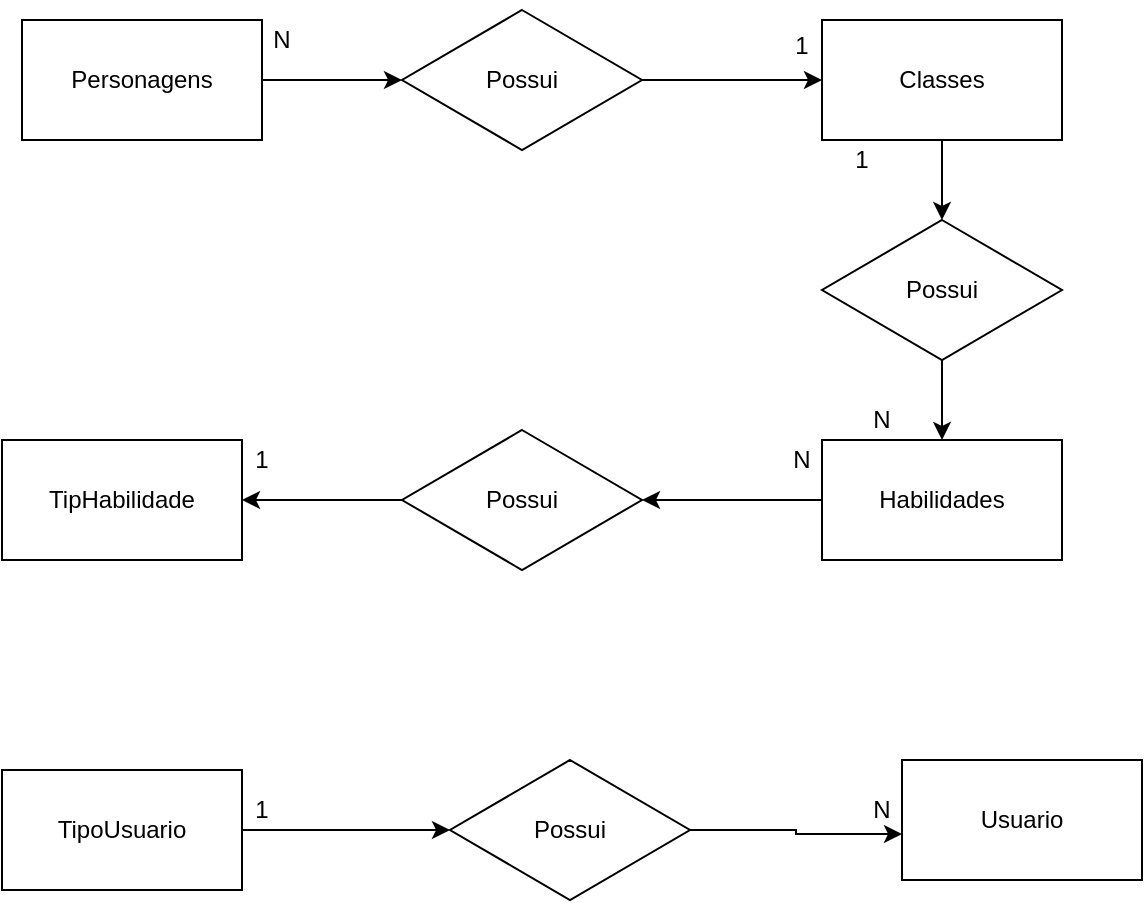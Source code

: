 <mxfile version="14.9.8" type="device" pages="2"><diagram id="xKvpTlKeohB5JkoKWFMe" name="CONCEITUAL"><mxGraphModel dx="868" dy="482" grid="1" gridSize="10" guides="1" tooltips="1" connect="1" arrows="1" fold="1" page="1" pageScale="1" pageWidth="827" pageHeight="1169" math="0" shadow="0"><root><mxCell id="0"/><mxCell id="1" parent="0"/><mxCell id="OEFZVSm6jw508jgf7dwa-12" style="edgeStyle=orthogonalEdgeStyle;rounded=0;orthogonalLoop=1;jettySize=auto;html=1;" parent="1" source="OEFZVSm6jw508jgf7dwa-1" target="OEFZVSm6jw508jgf7dwa-2" edge="1"><mxGeometry relative="1" as="geometry"/></mxCell><mxCell id="OEFZVSm6jw508jgf7dwa-1" value="" style="rounded=0;whiteSpace=wrap;html=1;" parent="1" vertex="1"><mxGeometry x="80" y="90" width="120" height="60" as="geometry"/></mxCell><mxCell id="OEFZVSm6jw508jgf7dwa-13" style="edgeStyle=orthogonalEdgeStyle;rounded=0;orthogonalLoop=1;jettySize=auto;html=1;entryX=0;entryY=0.5;entryDx=0;entryDy=0;" parent="1" source="OEFZVSm6jw508jgf7dwa-2" target="OEFZVSm6jw508jgf7dwa-4" edge="1"><mxGeometry relative="1" as="geometry"/></mxCell><mxCell id="OEFZVSm6jw508jgf7dwa-2" value="" style="rhombus;whiteSpace=wrap;html=1;" parent="1" vertex="1"><mxGeometry x="270" y="85" width="120" height="70" as="geometry"/></mxCell><mxCell id="OEFZVSm6jw508jgf7dwa-3" value="&lt;font style=&quot;vertical-align: inherit&quot;&gt;&lt;font style=&quot;vertical-align: inherit&quot;&gt;Personagens&lt;/font&gt;&lt;/font&gt;" style="text;html=1;strokeColor=none;fillColor=none;align=center;verticalAlign=middle;whiteSpace=wrap;rounded=0;" parent="1" vertex="1"><mxGeometry x="120" y="110" width="40" height="20" as="geometry"/></mxCell><mxCell id="OEFZVSm6jw508jgf7dwa-19" style="edgeStyle=orthogonalEdgeStyle;rounded=0;orthogonalLoop=1;jettySize=auto;html=1;entryX=0.5;entryY=0;entryDx=0;entryDy=0;" parent="1" source="OEFZVSm6jw508jgf7dwa-4" target="OEFZVSm6jw508jgf7dwa-15" edge="1"><mxGeometry relative="1" as="geometry"/></mxCell><mxCell id="OEFZVSm6jw508jgf7dwa-4" value="" style="rounded=0;whiteSpace=wrap;html=1;" parent="1" vertex="1"><mxGeometry x="480" y="90" width="120" height="60" as="geometry"/></mxCell><mxCell id="OEFZVSm6jw508jgf7dwa-5" value="&lt;font style=&quot;vertical-align: inherit&quot;&gt;&lt;font style=&quot;vertical-align: inherit&quot;&gt;Classes&lt;/font&gt;&lt;/font&gt;" style="text;html=1;strokeColor=none;fillColor=none;align=center;verticalAlign=middle;whiteSpace=wrap;rounded=0;" parent="1" vertex="1"><mxGeometry x="520" y="110" width="40" height="20" as="geometry"/></mxCell><mxCell id="OEFZVSm6jw508jgf7dwa-27" style="edgeStyle=orthogonalEdgeStyle;rounded=0;orthogonalLoop=1;jettySize=auto;html=1;entryX=1;entryY=0.5;entryDx=0;entryDy=0;" parent="1" source="OEFZVSm6jw508jgf7dwa-6" target="OEFZVSm6jw508jgf7dwa-25" edge="1"><mxGeometry relative="1" as="geometry"/></mxCell><mxCell id="OEFZVSm6jw508jgf7dwa-6" value="" style="rounded=0;whiteSpace=wrap;html=1;" parent="1" vertex="1"><mxGeometry x="480" y="300" width="120" height="60" as="geometry"/></mxCell><mxCell id="OEFZVSm6jw508jgf7dwa-7" value="&lt;font style=&quot;vertical-align: inherit&quot;&gt;&lt;font style=&quot;vertical-align: inherit&quot;&gt;Habilidades&lt;/font&gt;&lt;/font&gt;" style="text;html=1;strokeColor=none;fillColor=none;align=center;verticalAlign=middle;whiteSpace=wrap;rounded=0;" parent="1" vertex="1"><mxGeometry x="520" y="320" width="40" height="20" as="geometry"/></mxCell><mxCell id="OEFZVSm6jw508jgf7dwa-8" value="" style="rounded=0;whiteSpace=wrap;html=1;" parent="1" vertex="1"><mxGeometry x="70" y="300" width="120" height="60" as="geometry"/></mxCell><mxCell id="OEFZVSm6jw508jgf7dwa-9" value="&lt;font style=&quot;vertical-align: inherit&quot;&gt;&lt;font style=&quot;vertical-align: inherit&quot;&gt;TipHabilidade&lt;/font&gt;&lt;/font&gt;" style="text;html=1;strokeColor=none;fillColor=none;align=center;verticalAlign=middle;whiteSpace=wrap;rounded=0;" parent="1" vertex="1"><mxGeometry x="110" y="320" width="40" height="20" as="geometry"/></mxCell><mxCell id="OEFZVSm6jw508jgf7dwa-10" value="&lt;font style=&quot;vertical-align: inherit&quot;&gt;&lt;font style=&quot;vertical-align: inherit&quot;&gt;Possui&lt;/font&gt;&lt;/font&gt;" style="text;html=1;strokeColor=none;fillColor=none;align=center;verticalAlign=middle;whiteSpace=wrap;rounded=0;" parent="1" vertex="1"><mxGeometry x="310" y="110" width="40" height="20" as="geometry"/></mxCell><mxCell id="OEFZVSm6jw508jgf7dwa-11" value="&lt;font style=&quot;vertical-align: inherit&quot;&gt;&lt;font style=&quot;vertical-align: inherit&quot;&gt;N&lt;/font&gt;&lt;/font&gt;" style="text;html=1;strokeColor=none;fillColor=none;align=center;verticalAlign=middle;whiteSpace=wrap;rounded=0;" parent="1" vertex="1"><mxGeometry x="190" y="90" width="40" height="20" as="geometry"/></mxCell><mxCell id="OEFZVSm6jw508jgf7dwa-14" value="&lt;br&gt;&lt;font style=&quot;vertical-align: inherit&quot;&gt;&lt;font style=&quot;vertical-align: inherit&quot;&gt;1&lt;/font&gt;&lt;/font&gt;" style="text;html=1;strokeColor=none;fillColor=none;align=center;verticalAlign=middle;whiteSpace=wrap;rounded=0;" parent="1" vertex="1"><mxGeometry x="450" y="85" width="40" height="20" as="geometry"/></mxCell><mxCell id="OEFZVSm6jw508jgf7dwa-18" style="edgeStyle=orthogonalEdgeStyle;rounded=0;orthogonalLoop=1;jettySize=auto;html=1;entryX=0.5;entryY=0;entryDx=0;entryDy=0;" parent="1" source="OEFZVSm6jw508jgf7dwa-15" target="OEFZVSm6jw508jgf7dwa-6" edge="1"><mxGeometry relative="1" as="geometry"/></mxCell><mxCell id="OEFZVSm6jw508jgf7dwa-15" value="" style="rhombus;whiteSpace=wrap;html=1;" parent="1" vertex="1"><mxGeometry x="480" y="190" width="120" height="70" as="geometry"/></mxCell><mxCell id="OEFZVSm6jw508jgf7dwa-16" value="&lt;font style=&quot;vertical-align: inherit&quot;&gt;&lt;font style=&quot;vertical-align: inherit&quot;&gt;Possui&lt;/font&gt;&lt;/font&gt;" style="text;html=1;strokeColor=none;fillColor=none;align=center;verticalAlign=middle;whiteSpace=wrap;rounded=0;" parent="1" vertex="1"><mxGeometry x="520" y="215" width="40" height="20" as="geometry"/></mxCell><mxCell id="OEFZVSm6jw508jgf7dwa-21" value="1" style="text;html=1;strokeColor=none;fillColor=none;align=center;verticalAlign=middle;whiteSpace=wrap;rounded=0;" parent="1" vertex="1"><mxGeometry x="480" y="150" width="40" height="20" as="geometry"/></mxCell><mxCell id="OEFZVSm6jw508jgf7dwa-22" value="&lt;font style=&quot;vertical-align: inherit&quot;&gt;&lt;font style=&quot;vertical-align: inherit&quot;&gt;N&lt;/font&gt;&lt;/font&gt;" style="text;html=1;strokeColor=none;fillColor=none;align=center;verticalAlign=middle;whiteSpace=wrap;rounded=0;" parent="1" vertex="1"><mxGeometry x="490" y="280" width="40" height="20" as="geometry"/></mxCell><mxCell id="OEFZVSm6jw508jgf7dwa-28" style="edgeStyle=orthogonalEdgeStyle;rounded=0;orthogonalLoop=1;jettySize=auto;html=1;entryX=1;entryY=0.5;entryDx=0;entryDy=0;" parent="1" source="OEFZVSm6jw508jgf7dwa-25" target="OEFZVSm6jw508jgf7dwa-8" edge="1"><mxGeometry relative="1" as="geometry"/></mxCell><mxCell id="OEFZVSm6jw508jgf7dwa-25" value="" style="rhombus;whiteSpace=wrap;html=1;" parent="1" vertex="1"><mxGeometry x="270" y="295" width="120" height="70" as="geometry"/></mxCell><mxCell id="OEFZVSm6jw508jgf7dwa-26" value="&lt;font style=&quot;vertical-align: inherit&quot;&gt;&lt;font style=&quot;vertical-align: inherit&quot;&gt;Possui&lt;/font&gt;&lt;/font&gt;" style="text;html=1;strokeColor=none;fillColor=none;align=center;verticalAlign=middle;whiteSpace=wrap;rounded=0;" parent="1" vertex="1"><mxGeometry x="310" y="320" width="40" height="20" as="geometry"/></mxCell><mxCell id="OEFZVSm6jw508jgf7dwa-29" value="1" style="text;html=1;strokeColor=none;fillColor=none;align=center;verticalAlign=middle;whiteSpace=wrap;rounded=0;" parent="1" vertex="1"><mxGeometry x="180" y="300" width="40" height="20" as="geometry"/></mxCell><mxCell id="0_Td0vzjLd2CUhsg7_7M-1" value="&lt;font style=&quot;vertical-align: inherit&quot;&gt;&lt;font style=&quot;vertical-align: inherit&quot;&gt;N&lt;/font&gt;&lt;/font&gt;" style="text;html=1;strokeColor=none;fillColor=none;align=center;verticalAlign=middle;whiteSpace=wrap;rounded=0;" parent="1" vertex="1"><mxGeometry x="450" y="300" width="40" height="20" as="geometry"/></mxCell><mxCell id="xIwlv4m_hJCUIL6ZuAUh-1" value="" style="rounded=0;whiteSpace=wrap;html=1;" vertex="1" parent="1"><mxGeometry x="70" y="465" width="120" height="60" as="geometry"/></mxCell><mxCell id="xIwlv4m_hJCUIL6ZuAUh-4" value="" style="edgeStyle=orthogonalEdgeStyle;rounded=0;orthogonalLoop=1;jettySize=auto;html=1;exitX=1;exitY=0.5;exitDx=0;exitDy=0;entryX=0;entryY=0.5;entryDx=0;entryDy=0;" edge="1" parent="1" source="xIwlv4m_hJCUIL6ZuAUh-1" target="xIwlv4m_hJCUIL6ZuAUh-11"><mxGeometry relative="1" as="geometry"><mxPoint x="255" y="495" as="sourcePoint"/><mxPoint x="280" y="495" as="targetPoint"/><Array as="points"/></mxGeometry></mxCell><mxCell id="xIwlv4m_hJCUIL6ZuAUh-2" value="&lt;font style=&quot;vertical-align: inherit&quot;&gt;&lt;font style=&quot;vertical-align: inherit&quot;&gt;TipoUsuario&lt;/font&gt;&lt;/font&gt;" style="text;html=1;strokeColor=none;fillColor=none;align=center;verticalAlign=middle;whiteSpace=wrap;rounded=0;" vertex="1" parent="1"><mxGeometry x="110" y="485" width="40" height="20" as="geometry"/></mxCell><mxCell id="xIwlv4m_hJCUIL6ZuAUh-6" value="" style="rounded=0;whiteSpace=wrap;html=1;" vertex="1" parent="1"><mxGeometry x="520" y="460" width="120" height="60" as="geometry"/></mxCell><mxCell id="xIwlv4m_hJCUIL6ZuAUh-7" value="Usuario" style="text;html=1;strokeColor=none;fillColor=none;align=center;verticalAlign=middle;whiteSpace=wrap;rounded=0;" vertex="1" parent="1"><mxGeometry x="560" y="480" width="40" height="20" as="geometry"/></mxCell><mxCell id="xIwlv4m_hJCUIL6ZuAUh-8" value="&lt;font style=&quot;vertical-align: inherit&quot;&gt;&lt;font style=&quot;vertical-align: inherit&quot;&gt;N&lt;/font&gt;&lt;/font&gt;" style="text;html=1;strokeColor=none;fillColor=none;align=center;verticalAlign=middle;whiteSpace=wrap;rounded=0;" vertex="1" parent="1"><mxGeometry x="490" y="475" width="40" height="20" as="geometry"/></mxCell><mxCell id="xIwlv4m_hJCUIL6ZuAUh-10" value="1" style="text;html=1;strokeColor=none;fillColor=none;align=center;verticalAlign=middle;whiteSpace=wrap;rounded=0;" vertex="1" parent="1"><mxGeometry x="180" y="475" width="40" height="20" as="geometry"/></mxCell><mxCell id="xIwlv4m_hJCUIL6ZuAUh-14" value="" style="group" vertex="1" connectable="0" parent="1"><mxGeometry x="294" y="460" width="120" height="70" as="geometry"/></mxCell><mxCell id="xIwlv4m_hJCUIL6ZuAUh-11" value="" style="rhombus;whiteSpace=wrap;html=1;" vertex="1" parent="xIwlv4m_hJCUIL6ZuAUh-14"><mxGeometry width="120" height="70" as="geometry"/></mxCell><mxCell id="xIwlv4m_hJCUIL6ZuAUh-12" value="&lt;font style=&quot;vertical-align: inherit&quot;&gt;&lt;font style=&quot;vertical-align: inherit&quot;&gt;Possui&lt;/font&gt;&lt;/font&gt;" style="text;html=1;strokeColor=none;fillColor=none;align=center;verticalAlign=middle;whiteSpace=wrap;rounded=0;" vertex="1" parent="xIwlv4m_hJCUIL6ZuAUh-14"><mxGeometry x="40" y="25" width="40" height="20" as="geometry"/></mxCell><mxCell id="xIwlv4m_hJCUIL6ZuAUh-18" style="edgeStyle=orthogonalEdgeStyle;rounded=0;orthogonalLoop=1;jettySize=auto;html=1;entryX=0;entryY=0.617;entryDx=0;entryDy=0;entryPerimeter=0;" edge="1" parent="1" source="xIwlv4m_hJCUIL6ZuAUh-11" target="xIwlv4m_hJCUIL6ZuAUh-6"><mxGeometry relative="1" as="geometry"/></mxCell></root></mxGraphModel></diagram><diagram id="jEuluEWiyCwPMyF4ktge" name="LOGICO"><mxGraphModel dx="868" dy="482" grid="1" gridSize="10" guides="1" tooltips="1" connect="1" arrows="1" fold="1" page="1" pageScale="1" pageWidth="827" pageHeight="1169" math="0" shadow="0"><root><mxCell id="J07SeEXvcncet8p9gUuu-0"/><mxCell id="J07SeEXvcncet8p9gUuu-1" parent="J07SeEXvcncet8p9gUuu-0"/><mxCell id="sP396tgy4ZDtmND7mYr0-0" value="PERSONAGENS" style="shape=table;startSize=30;container=1;collapsible=1;childLayout=tableLayout;fixedRows=1;rowLines=0;fontStyle=1;align=center;resizeLast=1;" parent="J07SeEXvcncet8p9gUuu-1" vertex="1"><mxGeometry x="130" y="70" width="180" height="250" as="geometry"/></mxCell><mxCell id="UaQCdWgalXk-9YHaZJjj-8" value="" style="shape=partialRectangle;collapsible=0;dropTarget=0;pointerEvents=0;fillColor=none;top=0;left=0;bottom=0;right=0;points=[[0,0.5],[1,0.5]];portConstraint=eastwest;" parent="sP396tgy4ZDtmND7mYr0-0" vertex="1"><mxGeometry y="30" width="180" height="30" as="geometry"/></mxCell><mxCell id="UaQCdWgalXk-9YHaZJjj-9" value="PK" style="shape=partialRectangle;connectable=0;fillColor=none;top=0;left=0;bottom=0;right=0;fontStyle=0;overflow=hidden;" parent="UaQCdWgalXk-9YHaZJjj-8" vertex="1"><mxGeometry width="30" height="30" as="geometry"/></mxCell><mxCell id="UaQCdWgalXk-9YHaZJjj-10" value="IDPersonagem" style="shape=partialRectangle;connectable=0;fillColor=none;top=0;left=0;bottom=0;right=0;align=left;spacingLeft=6;fontStyle=0;overflow=hidden;" parent="UaQCdWgalXk-9YHaZJjj-8" vertex="1"><mxGeometry x="30" width="150" height="30" as="geometry"/></mxCell><mxCell id="sP396tgy4ZDtmND7mYr0-1" value="" style="shape=partialRectangle;collapsible=0;dropTarget=0;pointerEvents=0;fillColor=none;top=0;left=0;bottom=1;right=0;points=[[0,0.5],[1,0.5]];portConstraint=eastwest;" parent="sP396tgy4ZDtmND7mYr0-0" vertex="1"><mxGeometry y="60" width="180" height="30" as="geometry"/></mxCell><mxCell id="sP396tgy4ZDtmND7mYr0-2" value="FK" style="shape=partialRectangle;connectable=0;fillColor=none;top=0;left=0;bottom=0;right=0;fontStyle=1;overflow=hidden;" parent="sP396tgy4ZDtmND7mYr0-1" vertex="1"><mxGeometry width="30" height="30" as="geometry"/></mxCell><mxCell id="sP396tgy4ZDtmND7mYr0-3" value="Idclasse" style="shape=partialRectangle;connectable=0;fillColor=none;top=0;left=0;bottom=0;right=0;align=left;spacingLeft=6;fontStyle=5;overflow=hidden;" parent="sP396tgy4ZDtmND7mYr0-1" vertex="1"><mxGeometry x="30" width="150" height="30" as="geometry"/></mxCell><mxCell id="sP396tgy4ZDtmND7mYr0-4" value="" style="shape=partialRectangle;collapsible=0;dropTarget=0;pointerEvents=0;fillColor=none;top=0;left=0;bottom=0;right=0;points=[[0,0.5],[1,0.5]];portConstraint=eastwest;" parent="sP396tgy4ZDtmND7mYr0-0" vertex="1"><mxGeometry y="90" width="180" height="30" as="geometry"/></mxCell><mxCell id="sP396tgy4ZDtmND7mYr0-5" value="" style="shape=partialRectangle;connectable=0;fillColor=none;top=0;left=0;bottom=0;right=0;editable=1;overflow=hidden;" parent="sP396tgy4ZDtmND7mYr0-4" vertex="1"><mxGeometry width="30" height="30" as="geometry"/></mxCell><mxCell id="sP396tgy4ZDtmND7mYr0-6" value="NomePer" style="shape=partialRectangle;connectable=0;fillColor=none;top=0;left=0;bottom=0;right=0;align=left;spacingLeft=6;overflow=hidden;" parent="sP396tgy4ZDtmND7mYr0-4" vertex="1"><mxGeometry x="30" width="150" height="30" as="geometry"/></mxCell><mxCell id="sP396tgy4ZDtmND7mYr0-10" value="" style="shape=partialRectangle;collapsible=0;dropTarget=0;pointerEvents=0;fillColor=none;top=0;left=0;bottom=0;right=0;points=[[0,0.5],[1,0.5]];portConstraint=eastwest;" parent="sP396tgy4ZDtmND7mYr0-0" vertex="1"><mxGeometry y="120" width="180" height="30" as="geometry"/></mxCell><mxCell id="sP396tgy4ZDtmND7mYr0-11" value="" style="shape=partialRectangle;connectable=0;fillColor=none;top=0;left=0;bottom=0;right=0;editable=1;overflow=hidden;" parent="sP396tgy4ZDtmND7mYr0-10" vertex="1"><mxGeometry width="30" height="30" as="geometry"/></mxCell><mxCell id="sP396tgy4ZDtmND7mYr0-12" value="CapaMaxVida" style="shape=partialRectangle;connectable=0;fillColor=none;top=0;left=0;bottom=0;right=0;align=left;spacingLeft=6;overflow=hidden;" parent="sP396tgy4ZDtmND7mYr0-10" vertex="1"><mxGeometry x="30" width="150" height="30" as="geometry"/></mxCell><mxCell id="sP396tgy4ZDtmND7mYr0-13" value="Classes" style="shape=table;startSize=30;container=1;collapsible=1;childLayout=tableLayout;fixedRows=1;rowLines=0;fontStyle=1;align=center;resizeLast=1;" parent="J07SeEXvcncet8p9gUuu-1" vertex="1"><mxGeometry x="380" y="70" width="180" height="140" as="geometry"/></mxCell><mxCell id="sP396tgy4ZDtmND7mYr0-14" value="" style="shape=partialRectangle;collapsible=0;dropTarget=0;pointerEvents=0;fillColor=none;top=0;left=0;bottom=0;right=0;points=[[0,0.5],[1,0.5]];portConstraint=eastwest;" parent="sP396tgy4ZDtmND7mYr0-13" vertex="1"><mxGeometry y="30" width="180" height="30" as="geometry"/></mxCell><mxCell id="sP396tgy4ZDtmND7mYr0-15" value="PK" style="shape=partialRectangle;connectable=0;fillColor=none;top=0;left=0;bottom=0;right=0;fontStyle=1;overflow=hidden;" parent="sP396tgy4ZDtmND7mYr0-14" vertex="1"><mxGeometry width="60" height="30" as="geometry"/></mxCell><mxCell id="sP396tgy4ZDtmND7mYr0-16" value="Idclasse" style="shape=partialRectangle;connectable=0;fillColor=none;top=0;left=0;bottom=0;right=0;align=left;spacingLeft=6;fontStyle=5;overflow=hidden;" parent="sP396tgy4ZDtmND7mYr0-14" vertex="1"><mxGeometry x="60" width="120" height="30" as="geometry"/></mxCell><mxCell id="sP396tgy4ZDtmND7mYr0-17" value="" style="shape=partialRectangle;collapsible=0;dropTarget=0;pointerEvents=0;fillColor=none;top=0;left=0;bottom=1;right=0;points=[[0,0.5],[1,0.5]];portConstraint=eastwest;" parent="sP396tgy4ZDtmND7mYr0-13" vertex="1"><mxGeometry y="60" width="180" height="20" as="geometry"/></mxCell><mxCell id="sP396tgy4ZDtmND7mYr0-18" value="" style="shape=partialRectangle;connectable=0;fillColor=none;top=0;left=0;bottom=0;right=0;fontStyle=1;overflow=hidden;" parent="sP396tgy4ZDtmND7mYr0-17" vertex="1"><mxGeometry width="60" height="20" as="geometry"/></mxCell><mxCell id="sP396tgy4ZDtmND7mYr0-19" value="" style="shape=partialRectangle;connectable=0;fillColor=none;top=0;left=0;bottom=0;right=0;align=left;spacingLeft=6;fontStyle=5;overflow=hidden;" parent="sP396tgy4ZDtmND7mYr0-17" vertex="1"><mxGeometry x="60" width="120" height="20" as="geometry"/></mxCell><mxCell id="sP396tgy4ZDtmND7mYr0-20" value="" style="shape=partialRectangle;collapsible=0;dropTarget=0;pointerEvents=0;fillColor=none;top=0;left=0;bottom=0;right=0;points=[[0,0.5],[1,0.5]];portConstraint=eastwest;" parent="sP396tgy4ZDtmND7mYr0-13" vertex="1"><mxGeometry y="80" width="180" height="30" as="geometry"/></mxCell><mxCell id="sP396tgy4ZDtmND7mYr0-21" value="" style="shape=partialRectangle;connectable=0;fillColor=none;top=0;left=0;bottom=0;right=0;editable=1;overflow=hidden;" parent="sP396tgy4ZDtmND7mYr0-20" vertex="1"><mxGeometry width="60" height="30" as="geometry"/></mxCell><mxCell id="sP396tgy4ZDtmND7mYr0-22" value="TipoClasse" style="shape=partialRectangle;connectable=0;fillColor=none;top=0;left=0;bottom=0;right=0;align=left;spacingLeft=6;overflow=hidden;" parent="sP396tgy4ZDtmND7mYr0-20" vertex="1"><mxGeometry x="60" width="120" height="30" as="geometry"/></mxCell><mxCell id="sP396tgy4ZDtmND7mYr0-23" value="" style="shape=partialRectangle;collapsible=0;dropTarget=0;pointerEvents=0;fillColor=none;top=0;left=0;bottom=0;right=0;points=[[0,0.5],[1,0.5]];portConstraint=eastwest;" parent="sP396tgy4ZDtmND7mYr0-13" vertex="1"><mxGeometry y="110" width="180" height="20" as="geometry"/></mxCell><mxCell id="sP396tgy4ZDtmND7mYr0-24" value="" style="shape=partialRectangle;connectable=0;fillColor=none;top=0;left=0;bottom=0;right=0;editable=1;overflow=hidden;" parent="sP396tgy4ZDtmND7mYr0-23" vertex="1"><mxGeometry width="60" height="20" as="geometry"/></mxCell><mxCell id="sP396tgy4ZDtmND7mYr0-25" value="" style="shape=partialRectangle;connectable=0;fillColor=none;top=0;left=0;bottom=0;right=0;align=left;spacingLeft=6;overflow=hidden;" parent="sP396tgy4ZDtmND7mYr0-23" vertex="1"><mxGeometry x="60" width="120" height="20" as="geometry"/></mxCell><mxCell id="sP396tgy4ZDtmND7mYr0-26" value="CapaMaxMana" style="text;strokeColor=none;fillColor=none;spacingLeft=4;spacingRight=4;overflow=hidden;rotatable=0;points=[[0,0.5],[1,0.5]];portConstraint=eastwest;fontSize=12;" parent="J07SeEXvcncet8p9gUuu-1" vertex="1"><mxGeometry x="160" y="230" width="150" height="30" as="geometry"/></mxCell><mxCell id="sP396tgy4ZDtmND7mYr0-27" value="DataAtua" style="text;strokeColor=none;fillColor=none;spacingLeft=4;spacingRight=4;overflow=hidden;rotatable=0;points=[[0,0.5],[1,0.5]];portConstraint=eastwest;fontSize=12;" parent="J07SeEXvcncet8p9gUuu-1" vertex="1"><mxGeometry x="160" y="290" width="150" height="30" as="geometry"/></mxCell><mxCell id="sP396tgy4ZDtmND7mYr0-28" value="DataCriacao" style="text;strokeColor=none;fillColor=none;spacingLeft=4;spacingRight=4;overflow=hidden;rotatable=0;points=[[0,0.5],[1,0.5]];portConstraint=eastwest;fontSize=12;" parent="J07SeEXvcncet8p9gUuu-1" vertex="1"><mxGeometry x="160" y="270" width="150" height="30" as="geometry"/></mxCell><mxCell id="SvqSV3ySGCo71FFMpWbF-1" value="Habilidades" style="shape=table;startSize=20;container=1;collapsible=1;childLayout=tableLayout;fixedRows=1;rowLines=0;fontStyle=1;align=center;resizeLast=1;" parent="J07SeEXvcncet8p9gUuu-1" vertex="1"><mxGeometry x="690" y="370" width="180" height="150" as="geometry"/></mxCell><mxCell id="SvqSV3ySGCo71FFMpWbF-2" value="" style="shape=partialRectangle;collapsible=0;dropTarget=0;pointerEvents=0;fillColor=none;top=0;left=0;bottom=0;right=0;points=[[0,0.5],[1,0.5]];portConstraint=eastwest;" parent="SvqSV3ySGCo71FFMpWbF-1" vertex="1"><mxGeometry y="20" width="180" height="30" as="geometry"/></mxCell><mxCell id="SvqSV3ySGCo71FFMpWbF-3" value="PK" style="shape=partialRectangle;connectable=0;fillColor=none;top=0;left=0;bottom=0;right=0;fontStyle=1;overflow=hidden;" parent="SvqSV3ySGCo71FFMpWbF-2" vertex="1"><mxGeometry width="60" height="30" as="geometry"/></mxCell><mxCell id="SvqSV3ySGCo71FFMpWbF-4" value="IdHablilidades" style="shape=partialRectangle;connectable=0;fillColor=none;top=0;left=0;bottom=0;right=0;align=left;spacingLeft=6;fontStyle=5;overflow=hidden;" parent="SvqSV3ySGCo71FFMpWbF-2" vertex="1"><mxGeometry x="60" width="120" height="30" as="geometry"/></mxCell><mxCell id="SvqSV3ySGCo71FFMpWbF-5" value="" style="shape=partialRectangle;collapsible=0;dropTarget=0;pointerEvents=0;fillColor=none;top=0;left=0;bottom=1;right=0;points=[[0,0.5],[1,0.5]];portConstraint=eastwest;" parent="SvqSV3ySGCo71FFMpWbF-1" vertex="1"><mxGeometry y="50" width="180" height="30" as="geometry"/></mxCell><mxCell id="SvqSV3ySGCo71FFMpWbF-6" value="FK" style="shape=partialRectangle;connectable=0;fillColor=none;top=0;left=0;bottom=0;right=0;fontStyle=1;overflow=hidden;" parent="SvqSV3ySGCo71FFMpWbF-5" vertex="1"><mxGeometry width="60" height="30" as="geometry"/></mxCell><mxCell id="SvqSV3ySGCo71FFMpWbF-7" value="IDTipoHabi" style="shape=partialRectangle;connectable=0;fillColor=none;top=0;left=0;bottom=0;right=0;align=left;spacingLeft=6;fontStyle=5;overflow=hidden;" parent="SvqSV3ySGCo71FFMpWbF-5" vertex="1"><mxGeometry x="60" width="120" height="30" as="geometry"/></mxCell><mxCell id="SvqSV3ySGCo71FFMpWbF-8" value="" style="shape=partialRectangle;collapsible=0;dropTarget=0;pointerEvents=0;fillColor=none;top=0;left=0;bottom=0;right=0;points=[[0,0.5],[1,0.5]];portConstraint=eastwest;" parent="SvqSV3ySGCo71FFMpWbF-1" vertex="1"><mxGeometry y="80" width="180" height="30" as="geometry"/></mxCell><mxCell id="SvqSV3ySGCo71FFMpWbF-9" value="" style="shape=partialRectangle;connectable=0;fillColor=none;top=0;left=0;bottom=0;right=0;editable=1;overflow=hidden;" parent="SvqSV3ySGCo71FFMpWbF-8" vertex="1"><mxGeometry width="60" height="30" as="geometry"/></mxCell><mxCell id="SvqSV3ySGCo71FFMpWbF-10" value="QualHabilidade" style="shape=partialRectangle;connectable=0;fillColor=none;top=0;left=0;bottom=0;right=0;align=left;spacingLeft=6;overflow=hidden;" parent="SvqSV3ySGCo71FFMpWbF-8" vertex="1"><mxGeometry x="60" width="120" height="30" as="geometry"/></mxCell><mxCell id="SvqSV3ySGCo71FFMpWbF-11" value="" style="shape=partialRectangle;collapsible=0;dropTarget=0;pointerEvents=0;fillColor=none;top=0;left=0;bottom=0;right=0;points=[[0,0.5],[1,0.5]];portConstraint=eastwest;" parent="SvqSV3ySGCo71FFMpWbF-1" vertex="1"><mxGeometry y="110" width="180" height="20" as="geometry"/></mxCell><mxCell id="SvqSV3ySGCo71FFMpWbF-12" value="" style="shape=partialRectangle;connectable=0;fillColor=none;top=0;left=0;bottom=0;right=0;editable=1;overflow=hidden;" parent="SvqSV3ySGCo71FFMpWbF-11" vertex="1"><mxGeometry width="60" height="20" as="geometry"/></mxCell><mxCell id="SvqSV3ySGCo71FFMpWbF-13" value="" style="shape=partialRectangle;connectable=0;fillColor=none;top=0;left=0;bottom=0;right=0;align=left;spacingLeft=6;overflow=hidden;" parent="SvqSV3ySGCo71FFMpWbF-11" vertex="1"><mxGeometry x="60" width="120" height="20" as="geometry"/></mxCell><mxCell id="b5i3WqU587rduHhW8v78-2" value="Tipo Habilidade" style="shape=table;startSize=30;container=1;collapsible=1;childLayout=tableLayout;fixedRows=1;rowLines=0;fontStyle=1;align=center;resizeLast=1;" parent="J07SeEXvcncet8p9gUuu-1" vertex="1"><mxGeometry x="300" y="380" width="180" height="100" as="geometry"/></mxCell><mxCell id="b5i3WqU587rduHhW8v78-3" value="" style="shape=partialRectangle;collapsible=0;dropTarget=0;pointerEvents=0;fillColor=none;top=0;left=0;bottom=1;right=0;points=[[0,0.5],[1,0.5]];portConstraint=eastwest;" parent="b5i3WqU587rduHhW8v78-2" vertex="1"><mxGeometry y="30" width="180" height="30" as="geometry"/></mxCell><mxCell id="b5i3WqU587rduHhW8v78-4" value="PK" style="shape=partialRectangle;connectable=0;fillColor=none;top=0;left=0;bottom=0;right=0;fontStyle=1;overflow=hidden;" parent="b5i3WqU587rduHhW8v78-3" vertex="1"><mxGeometry width="30" height="30" as="geometry"/></mxCell><mxCell id="b5i3WqU587rduHhW8v78-5" value="IDTipoHabi" style="shape=partialRectangle;connectable=0;fillColor=none;top=0;left=0;bottom=0;right=0;align=left;spacingLeft=6;fontStyle=5;overflow=hidden;" parent="b5i3WqU587rduHhW8v78-3" vertex="1"><mxGeometry x="30" width="150" height="30" as="geometry"/></mxCell><mxCell id="b5i3WqU587rduHhW8v78-6" value="" style="shape=partialRectangle;collapsible=0;dropTarget=0;pointerEvents=0;fillColor=none;top=0;left=0;bottom=0;right=0;points=[[0,0.5],[1,0.5]];portConstraint=eastwest;" parent="b5i3WqU587rduHhW8v78-2" vertex="1"><mxGeometry y="60" width="180" height="30" as="geometry"/></mxCell><mxCell id="b5i3WqU587rduHhW8v78-7" value="" style="shape=partialRectangle;connectable=0;fillColor=none;top=0;left=0;bottom=0;right=0;editable=1;overflow=hidden;" parent="b5i3WqU587rduHhW8v78-6" vertex="1"><mxGeometry width="30" height="30" as="geometry"/></mxCell><mxCell id="b5i3WqU587rduHhW8v78-8" value="QualTipo" style="shape=partialRectangle;connectable=0;fillColor=none;top=0;left=0;bottom=0;right=0;align=left;spacingLeft=6;overflow=hidden;" parent="b5i3WqU587rduHhW8v78-6" vertex="1"><mxGeometry x="30" width="150" height="30" as="geometry"/></mxCell><mxCell id="4QgtwA60tBC6a0pEeKfQ-0" value="" style="edgeStyle=entityRelationEdgeStyle;fontSize=12;html=1;endArrow=ERoneToMany;exitX=0;exitY=0.5;exitDx=0;exitDy=0;entryX=1;entryY=0.5;entryDx=0;entryDy=0;" parent="J07SeEXvcncet8p9gUuu-1" source="sP396tgy4ZDtmND7mYr0-14" target="sP396tgy4ZDtmND7mYr0-1" edge="1"><mxGeometry width="100" height="100" relative="1" as="geometry"><mxPoint x="360" y="310" as="sourcePoint"/><mxPoint x="460" y="210" as="targetPoint"/></mxGeometry></mxCell><mxCell id="8YFlqh4GoFQ6hzPbR_zY-0" value="" style="edgeStyle=entityRelationEdgeStyle;fontSize=12;html=1;endArrow=ERoneToMany;exitX=1;exitY=0.5;exitDx=0;exitDy=0;entryX=0;entryY=0.5;entryDx=0;entryDy=0;" parent="J07SeEXvcncet8p9gUuu-1" source="sP396tgy4ZDtmND7mYr0-14" target="etLv7eGS8yIFX-sgHQLZ-14" edge="1"><mxGeometry width="100" height="100" relative="1" as="geometry"><mxPoint x="520" y="275" as="sourcePoint"/><mxPoint x="400" y="290" as="targetPoint"/></mxGeometry></mxCell><mxCell id="rGXxrb-9ap0ZhQO1Avkb-0" value="" style="edgeStyle=entityRelationEdgeStyle;fontSize=12;html=1;endArrow=ERoneToMany;entryX=0.006;entryY=0.267;entryDx=0;entryDy=0;entryPerimeter=0;exitX=1;exitY=0.5;exitDx=0;exitDy=0;" parent="J07SeEXvcncet8p9gUuu-1" source="b5i3WqU587rduHhW8v78-3" target="SvqSV3ySGCo71FFMpWbF-5" edge="1"><mxGeometry width="100" height="100" relative="1" as="geometry"><mxPoint x="520" y="395" as="sourcePoint"/><mxPoint x="620" y="295" as="targetPoint"/></mxGeometry></mxCell><mxCell id="etLv7eGS8yIFX-sgHQLZ-0" value="ClasseHablidade" style="shape=table;startSize=30;container=1;collapsible=1;childLayout=tableLayout;fixedRows=1;rowLines=0;fontStyle=1;align=center;resizeLast=1;" parent="J07SeEXvcncet8p9gUuu-1" vertex="1"><mxGeometry x="700" y="50" width="180" height="180" as="geometry"/></mxCell><mxCell id="etLv7eGS8yIFX-sgHQLZ-1" value="" style="shape=partialRectangle;collapsible=0;dropTarget=0;pointerEvents=0;fillColor=none;top=0;left=0;bottom=0;right=0;points=[[0,0.5],[1,0.5]];portConstraint=eastwest;" parent="etLv7eGS8yIFX-sgHQLZ-0" vertex="1"><mxGeometry y="30" width="180" height="30" as="geometry"/></mxCell><mxCell id="etLv7eGS8yIFX-sgHQLZ-2" value="PK" style="shape=partialRectangle;connectable=0;fillColor=none;top=0;left=0;bottom=0;right=0;fontStyle=1;overflow=hidden;" parent="etLv7eGS8yIFX-sgHQLZ-1" vertex="1"><mxGeometry width="60" height="30" as="geometry"/></mxCell><mxCell id="etLv7eGS8yIFX-sgHQLZ-3" value="IDClasseHablidade" style="shape=partialRectangle;connectable=0;fillColor=none;top=0;left=0;bottom=0;right=0;align=left;spacingLeft=6;fontStyle=5;overflow=hidden;" parent="etLv7eGS8yIFX-sgHQLZ-1" vertex="1"><mxGeometry x="60" width="120" height="30" as="geometry"/></mxCell><mxCell id="etLv7eGS8yIFX-sgHQLZ-14" value="" style="shape=partialRectangle;collapsible=0;dropTarget=0;pointerEvents=0;fillColor=none;top=0;left=0;bottom=0;right=0;points=[[0,0.5],[1,0.5]];portConstraint=eastwest;" parent="etLv7eGS8yIFX-sgHQLZ-0" vertex="1"><mxGeometry y="60" width="180" height="30" as="geometry"/></mxCell><mxCell id="etLv7eGS8yIFX-sgHQLZ-15" value="FK" style="shape=partialRectangle;connectable=0;fillColor=none;top=0;left=0;bottom=0;right=0;fontStyle=0;overflow=hidden;" parent="etLv7eGS8yIFX-sgHQLZ-14" vertex="1"><mxGeometry width="60" height="30" as="geometry"/></mxCell><mxCell id="etLv7eGS8yIFX-sgHQLZ-16" value="IDclasse" style="shape=partialRectangle;connectable=0;fillColor=none;top=0;left=0;bottom=0;right=0;align=left;spacingLeft=6;fontStyle=0;overflow=hidden;" parent="etLv7eGS8yIFX-sgHQLZ-14" vertex="1"><mxGeometry x="60" width="120" height="30" as="geometry"/></mxCell><mxCell id="etLv7eGS8yIFX-sgHQLZ-4" value="" style="shape=partialRectangle;collapsible=0;dropTarget=0;pointerEvents=0;fillColor=none;top=0;left=0;bottom=1;right=0;points=[[0,0.5],[1,0.5]];portConstraint=eastwest;" parent="etLv7eGS8yIFX-sgHQLZ-0" vertex="1"><mxGeometry y="90" width="180" height="60" as="geometry"/></mxCell><mxCell id="etLv7eGS8yIFX-sgHQLZ-5" value="FK" style="shape=partialRectangle;connectable=0;fillColor=none;top=0;left=0;bottom=0;right=0;fontStyle=1;overflow=hidden;" parent="etLv7eGS8yIFX-sgHQLZ-4" vertex="1"><mxGeometry width="60" height="60" as="geometry"/></mxCell><mxCell id="etLv7eGS8yIFX-sgHQLZ-6" value="IdHablilidades" style="shape=partialRectangle;connectable=0;fillColor=none;top=0;left=0;bottom=0;right=0;align=left;spacingLeft=6;fontStyle=5;overflow=hidden;" parent="etLv7eGS8yIFX-sgHQLZ-4" vertex="1"><mxGeometry x="60" width="120" height="60" as="geometry"/></mxCell><mxCell id="etLv7eGS8yIFX-sgHQLZ-10" value="" style="shape=partialRectangle;collapsible=0;dropTarget=0;pointerEvents=0;fillColor=none;top=0;left=0;bottom=0;right=0;points=[[0,0.5],[1,0.5]];portConstraint=eastwest;" parent="etLv7eGS8yIFX-sgHQLZ-0" vertex="1"><mxGeometry y="150" width="180" height="20" as="geometry"/></mxCell><mxCell id="etLv7eGS8yIFX-sgHQLZ-11" value="" style="shape=partialRectangle;connectable=0;fillColor=none;top=0;left=0;bottom=0;right=0;editable=1;overflow=hidden;" parent="etLv7eGS8yIFX-sgHQLZ-10" vertex="1"><mxGeometry width="60" height="20" as="geometry"/></mxCell><mxCell id="etLv7eGS8yIFX-sgHQLZ-12" value="" style="shape=partialRectangle;connectable=0;fillColor=none;top=0;left=0;bottom=0;right=0;align=left;spacingLeft=6;overflow=hidden;" parent="etLv7eGS8yIFX-sgHQLZ-10" vertex="1"><mxGeometry x="60" width="120" height="20" as="geometry"/></mxCell><mxCell id="etLv7eGS8yIFX-sgHQLZ-17" value="" style="edgeStyle=entityRelationEdgeStyle;fontSize=12;html=1;endArrow=ERoneToMany;exitX=1;exitY=0.767;exitDx=0;exitDy=0;exitPerimeter=0;entryX=1;entryY=0.5;entryDx=0;entryDy=0;" parent="J07SeEXvcncet8p9gUuu-1" source="SvqSV3ySGCo71FFMpWbF-2" target="etLv7eGS8yIFX-sgHQLZ-4" edge="1"><mxGeometry width="100" height="100" relative="1" as="geometry"><mxPoint x="670" y="380" as="sourcePoint"/><mxPoint x="800" y="170" as="targetPoint"/></mxGeometry></mxCell><mxCell id="WOWy-4J8tQ8PuzLi_1Jr-0" value="TipoUsuario" style="shape=table;startSize=30;container=1;collapsible=1;childLayout=tableLayout;fixedRows=1;rowLines=0;fontStyle=1;align=center;resizeLast=1;" vertex="1" parent="J07SeEXvcncet8p9gUuu-1"><mxGeometry x="170" y="590" width="180" height="100" as="geometry"/></mxCell><mxCell id="WOWy-4J8tQ8PuzLi_1Jr-1" value="" style="shape=partialRectangle;collapsible=0;dropTarget=0;pointerEvents=0;fillColor=none;top=0;left=0;bottom=1;right=0;points=[[0,0.5],[1,0.5]];portConstraint=eastwest;" vertex="1" parent="WOWy-4J8tQ8PuzLi_1Jr-0"><mxGeometry y="30" width="180" height="30" as="geometry"/></mxCell><mxCell id="WOWy-4J8tQ8PuzLi_1Jr-2" value="PK" style="shape=partialRectangle;connectable=0;fillColor=none;top=0;left=0;bottom=0;right=0;fontStyle=1;overflow=hidden;" vertex="1" parent="WOWy-4J8tQ8PuzLi_1Jr-1"><mxGeometry width="30" height="30" as="geometry"/></mxCell><mxCell id="WOWy-4J8tQ8PuzLi_1Jr-3" value="idTipoUsuario" style="shape=partialRectangle;connectable=0;fillColor=none;top=0;left=0;bottom=0;right=0;align=left;spacingLeft=6;fontStyle=5;overflow=hidden;" vertex="1" parent="WOWy-4J8tQ8PuzLi_1Jr-1"><mxGeometry x="30" width="150" height="30" as="geometry"/></mxCell><mxCell id="WOWy-4J8tQ8PuzLi_1Jr-4" value="" style="shape=partialRectangle;collapsible=0;dropTarget=0;pointerEvents=0;fillColor=none;top=0;left=0;bottom=0;right=0;points=[[0,0.5],[1,0.5]];portConstraint=eastwest;" vertex="1" parent="WOWy-4J8tQ8PuzLi_1Jr-0"><mxGeometry y="60" width="180" height="30" as="geometry"/></mxCell><mxCell id="WOWy-4J8tQ8PuzLi_1Jr-5" value="" style="shape=partialRectangle;connectable=0;fillColor=none;top=0;left=0;bottom=0;right=0;editable=1;overflow=hidden;" vertex="1" parent="WOWy-4J8tQ8PuzLi_1Jr-4"><mxGeometry width="30" height="30" as="geometry"/></mxCell><mxCell id="WOWy-4J8tQ8PuzLi_1Jr-6" value="titulo" style="shape=partialRectangle;connectable=0;fillColor=none;top=0;left=0;bottom=0;right=0;align=left;spacingLeft=6;overflow=hidden;" vertex="1" parent="WOWy-4J8tQ8PuzLi_1Jr-4"><mxGeometry x="30" width="150" height="30" as="geometry"/></mxCell><mxCell id="WOWy-4J8tQ8PuzLi_1Jr-21" value="" style="group" vertex="1" connectable="0" parent="J07SeEXvcncet8p9gUuu-1"><mxGeometry x="540" y="600" width="180" height="150" as="geometry"/></mxCell><mxCell id="WOWy-4J8tQ8PuzLi_1Jr-7" value="Usuario" style="shape=table;startSize=20;container=1;collapsible=1;childLayout=tableLayout;fixedRows=1;rowLines=0;fontStyle=1;align=center;resizeLast=1;" vertex="1" parent="WOWy-4J8tQ8PuzLi_1Jr-21"><mxGeometry x="-10" width="180" height="150" as="geometry"/></mxCell><mxCell id="WOWy-4J8tQ8PuzLi_1Jr-8" value="" style="shape=partialRectangle;collapsible=0;dropTarget=0;pointerEvents=0;fillColor=none;top=0;left=0;bottom=0;right=0;points=[[0,0.5],[1,0.5]];portConstraint=eastwest;" vertex="1" parent="WOWy-4J8tQ8PuzLi_1Jr-7"><mxGeometry y="20" width="180" height="30" as="geometry"/></mxCell><mxCell id="WOWy-4J8tQ8PuzLi_1Jr-9" value="PK" style="shape=partialRectangle;connectable=0;fillColor=none;top=0;left=0;bottom=0;right=0;fontStyle=1;overflow=hidden;" vertex="1" parent="WOWy-4J8tQ8PuzLi_1Jr-8"><mxGeometry width="60" height="30" as="geometry"/></mxCell><mxCell id="WOWy-4J8tQ8PuzLi_1Jr-10" value="idUsuario" style="shape=partialRectangle;connectable=0;fillColor=none;top=0;left=0;bottom=0;right=0;align=left;spacingLeft=6;fontStyle=5;overflow=hidden;" vertex="1" parent="WOWy-4J8tQ8PuzLi_1Jr-8"><mxGeometry x="60" width="120" height="30" as="geometry"/></mxCell><mxCell id="WOWy-4J8tQ8PuzLi_1Jr-11" value="" style="shape=partialRectangle;collapsible=0;dropTarget=0;pointerEvents=0;fillColor=none;top=0;left=0;bottom=1;right=0;points=[[0,0.5],[1,0.5]];portConstraint=eastwest;" vertex="1" parent="WOWy-4J8tQ8PuzLi_1Jr-7"><mxGeometry y="50" width="180" height="30" as="geometry"/></mxCell><mxCell id="WOWy-4J8tQ8PuzLi_1Jr-12" value="FK" style="shape=partialRectangle;connectable=0;fillColor=none;top=0;left=0;bottom=0;right=0;fontStyle=1;overflow=hidden;" vertex="1" parent="WOWy-4J8tQ8PuzLi_1Jr-11"><mxGeometry width="60" height="30" as="geometry"/></mxCell><mxCell id="WOWy-4J8tQ8PuzLi_1Jr-13" value="idTipoUsuario" style="shape=partialRectangle;connectable=0;fillColor=none;top=0;left=0;bottom=0;right=0;align=left;spacingLeft=6;fontStyle=5;overflow=hidden;" vertex="1" parent="WOWy-4J8tQ8PuzLi_1Jr-11"><mxGeometry x="60" width="120" height="30" as="geometry"/></mxCell><mxCell id="WOWy-4J8tQ8PuzLi_1Jr-14" value="" style="shape=partialRectangle;collapsible=0;dropTarget=0;pointerEvents=0;fillColor=none;top=0;left=0;bottom=0;right=0;points=[[0,0.5],[1,0.5]];portConstraint=eastwest;" vertex="1" parent="WOWy-4J8tQ8PuzLi_1Jr-7"><mxGeometry y="80" width="180" height="30" as="geometry"/></mxCell><mxCell id="WOWy-4J8tQ8PuzLi_1Jr-15" value="" style="shape=partialRectangle;connectable=0;fillColor=none;top=0;left=0;bottom=0;right=0;editable=1;overflow=hidden;" vertex="1" parent="WOWy-4J8tQ8PuzLi_1Jr-14"><mxGeometry width="60" height="30" as="geometry"/></mxCell><mxCell id="WOWy-4J8tQ8PuzLi_1Jr-16" value="email" style="shape=partialRectangle;connectable=0;fillColor=none;top=0;left=0;bottom=0;right=0;align=left;spacingLeft=6;overflow=hidden;" vertex="1" parent="WOWy-4J8tQ8PuzLi_1Jr-14"><mxGeometry x="60" width="120" height="30" as="geometry"/></mxCell><mxCell id="WOWy-4J8tQ8PuzLi_1Jr-17" value="" style="shape=partialRectangle;collapsible=0;dropTarget=0;pointerEvents=0;fillColor=none;top=0;left=0;bottom=0;right=0;points=[[0,0.5],[1,0.5]];portConstraint=eastwest;" vertex="1" parent="WOWy-4J8tQ8PuzLi_1Jr-7"><mxGeometry y="110" width="180" height="20" as="geometry"/></mxCell><mxCell id="WOWy-4J8tQ8PuzLi_1Jr-18" value="" style="shape=partialRectangle;connectable=0;fillColor=none;top=0;left=0;bottom=0;right=0;editable=1;overflow=hidden;" vertex="1" parent="WOWy-4J8tQ8PuzLi_1Jr-17"><mxGeometry width="60" height="20" as="geometry"/></mxCell><mxCell id="WOWy-4J8tQ8PuzLi_1Jr-19" value="" style="shape=partialRectangle;connectable=0;fillColor=none;top=0;left=0;bottom=0;right=0;align=left;spacingLeft=6;overflow=hidden;" vertex="1" parent="WOWy-4J8tQ8PuzLi_1Jr-17"><mxGeometry x="60" width="120" height="20" as="geometry"/></mxCell><mxCell id="WOWy-4J8tQ8PuzLi_1Jr-20" value="senha" style="shape=partialRectangle;connectable=0;fillColor=none;top=0;left=0;bottom=0;right=0;align=left;spacingLeft=6;overflow=hidden;" vertex="1" parent="WOWy-4J8tQ8PuzLi_1Jr-21"><mxGeometry x="50" y="105" width="120" height="30" as="geometry"/></mxCell><mxCell id="QMEuwSK1lkozCP3WZIZU-0" value="" style="edgeStyle=entityRelationEdgeStyle;fontSize=12;html=1;endArrow=ERoneToMany;entryX=0;entryY=0.5;entryDx=0;entryDy=0;exitX=1;exitY=0.5;exitDx=0;exitDy=0;" edge="1" parent="J07SeEXvcncet8p9gUuu-1" target="WOWy-4J8tQ8PuzLi_1Jr-11"><mxGeometry width="100" height="100" relative="1" as="geometry"><mxPoint x="348.92" y="638.5" as="sourcePoint"/><mxPoint x="560.0" y="641.51" as="targetPoint"/></mxGeometry></mxCell></root></mxGraphModel></diagram></mxfile>